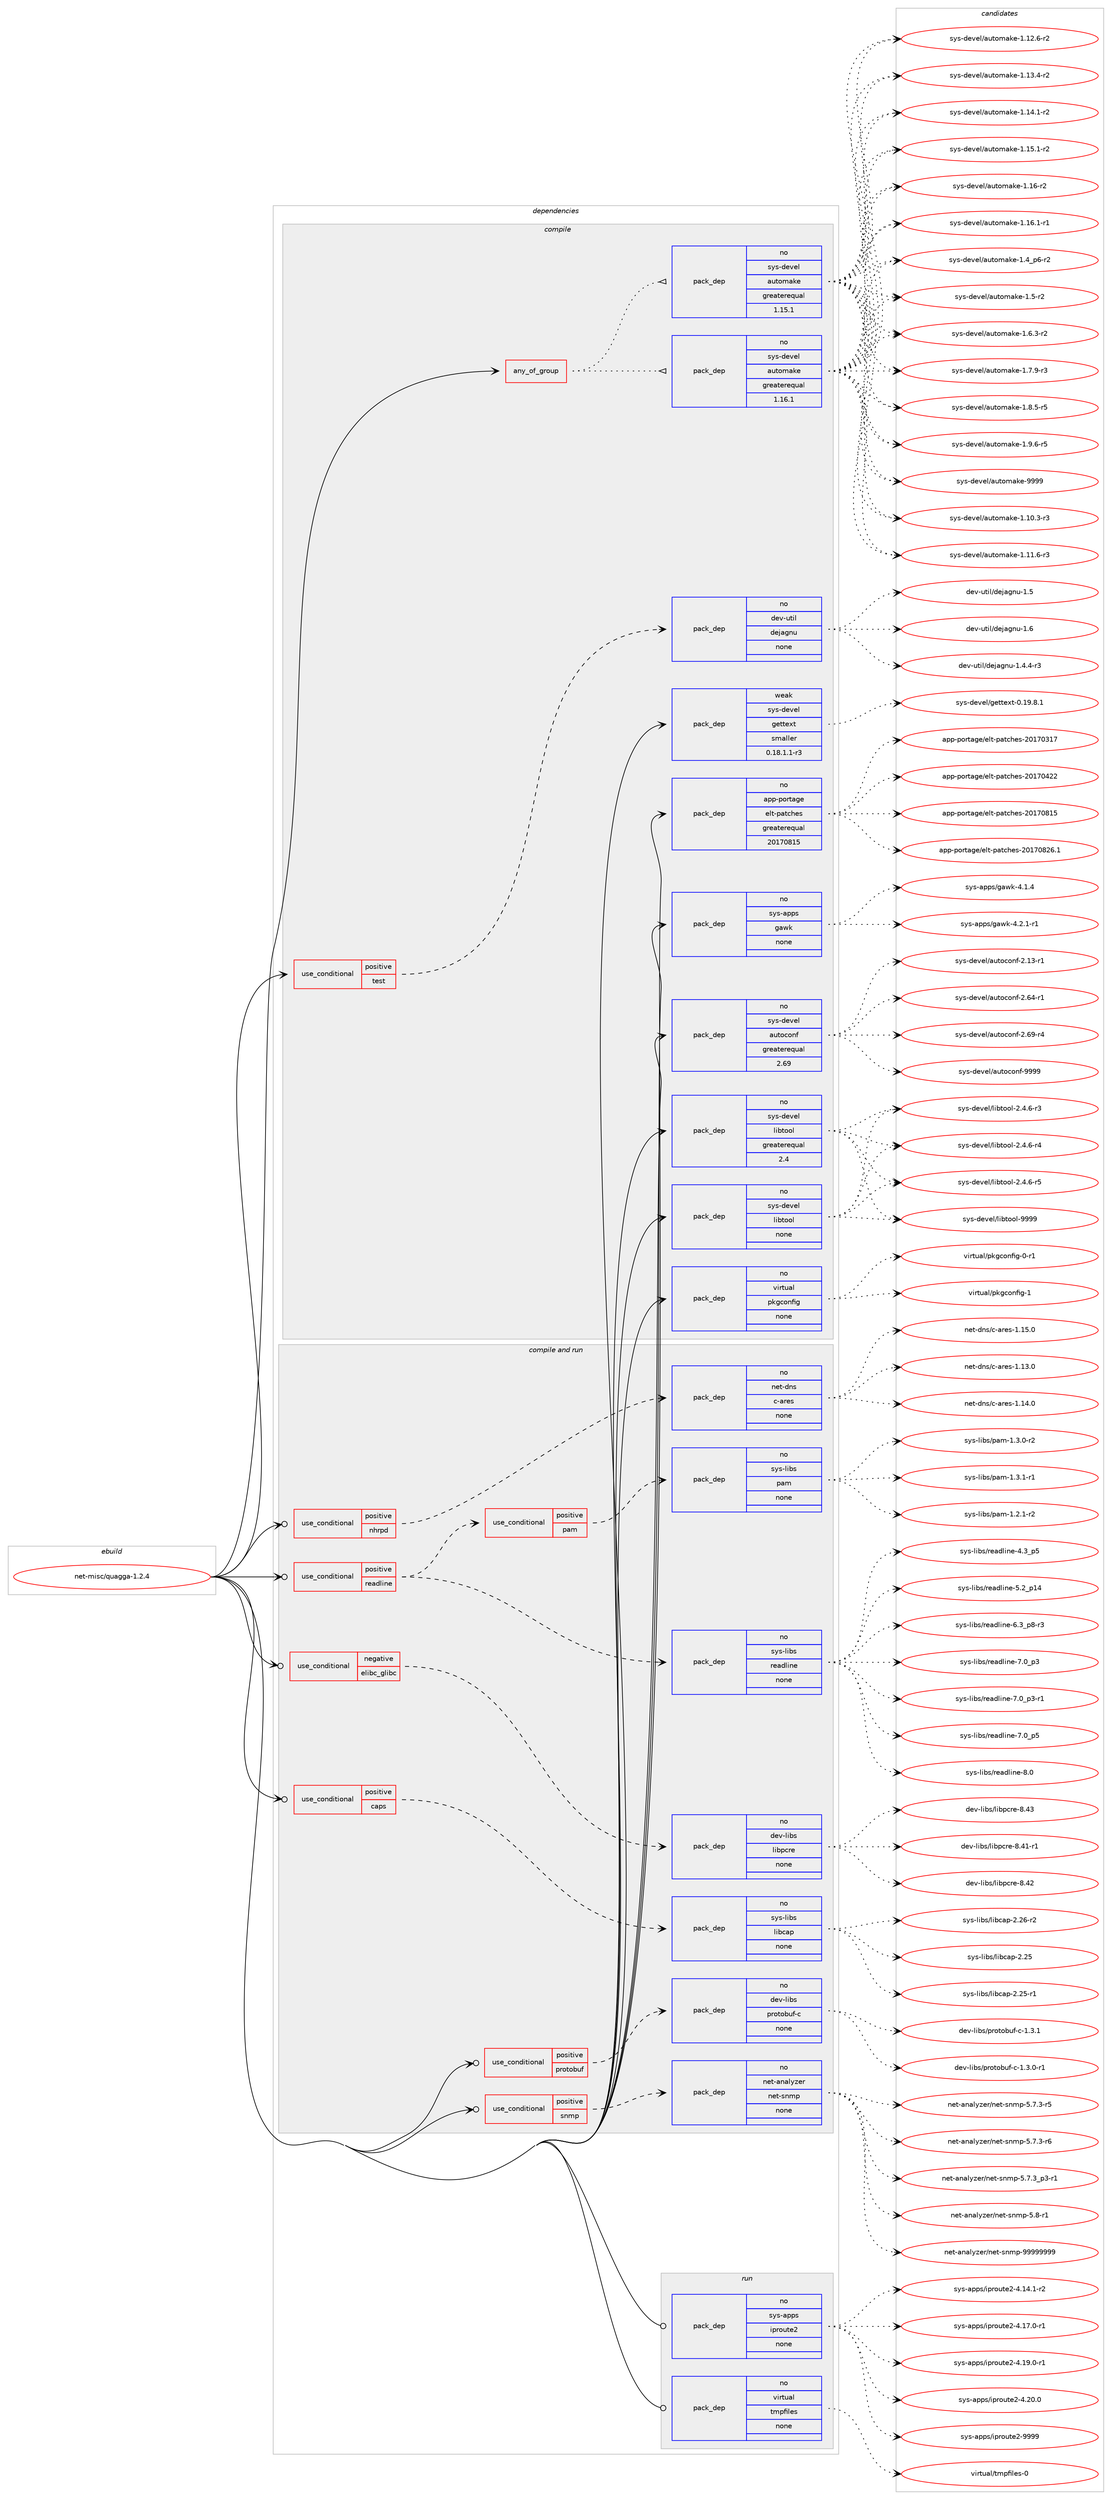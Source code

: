 digraph prolog {

# *************
# Graph options
# *************

newrank=true;
concentrate=true;
compound=true;
graph [rankdir=LR,fontname=Helvetica,fontsize=10,ranksep=1.5];#, ranksep=2.5, nodesep=0.2];
edge  [arrowhead=vee];
node  [fontname=Helvetica,fontsize=10];

# **********
# The ebuild
# **********

subgraph cluster_leftcol {
color=gray;
rank=same;
label=<<i>ebuild</i>>;
id [label="net-misc/quagga-1.2.4", color=red, width=4, href="../net-misc/quagga-1.2.4.svg"];
}

# ****************
# The dependencies
# ****************

subgraph cluster_midcol {
color=gray;
label=<<i>dependencies</i>>;
subgraph cluster_compile {
fillcolor="#eeeeee";
style=filled;
label=<<i>compile</i>>;
subgraph any26429 {
dependency1671362 [label=<<TABLE BORDER="0" CELLBORDER="1" CELLSPACING="0" CELLPADDING="4"><TR><TD CELLPADDING="10">any_of_group</TD></TR></TABLE>>, shape=none, color=red];subgraph pack1195004 {
dependency1671363 [label=<<TABLE BORDER="0" CELLBORDER="1" CELLSPACING="0" CELLPADDING="4" WIDTH="220"><TR><TD ROWSPAN="6" CELLPADDING="30">pack_dep</TD></TR><TR><TD WIDTH="110">no</TD></TR><TR><TD>sys-devel</TD></TR><TR><TD>automake</TD></TR><TR><TD>greaterequal</TD></TR><TR><TD>1.16.1</TD></TR></TABLE>>, shape=none, color=blue];
}
dependency1671362:e -> dependency1671363:w [weight=20,style="dotted",arrowhead="oinv"];
subgraph pack1195005 {
dependency1671364 [label=<<TABLE BORDER="0" CELLBORDER="1" CELLSPACING="0" CELLPADDING="4" WIDTH="220"><TR><TD ROWSPAN="6" CELLPADDING="30">pack_dep</TD></TR><TR><TD WIDTH="110">no</TD></TR><TR><TD>sys-devel</TD></TR><TR><TD>automake</TD></TR><TR><TD>greaterequal</TD></TR><TR><TD>1.15.1</TD></TR></TABLE>>, shape=none, color=blue];
}
dependency1671362:e -> dependency1671364:w [weight=20,style="dotted",arrowhead="oinv"];
}
id:e -> dependency1671362:w [weight=20,style="solid",arrowhead="vee"];
subgraph cond449105 {
dependency1671365 [label=<<TABLE BORDER="0" CELLBORDER="1" CELLSPACING="0" CELLPADDING="4"><TR><TD ROWSPAN="3" CELLPADDING="10">use_conditional</TD></TR><TR><TD>positive</TD></TR><TR><TD>test</TD></TR></TABLE>>, shape=none, color=red];
subgraph pack1195006 {
dependency1671366 [label=<<TABLE BORDER="0" CELLBORDER="1" CELLSPACING="0" CELLPADDING="4" WIDTH="220"><TR><TD ROWSPAN="6" CELLPADDING="30">pack_dep</TD></TR><TR><TD WIDTH="110">no</TD></TR><TR><TD>dev-util</TD></TR><TR><TD>dejagnu</TD></TR><TR><TD>none</TD></TR><TR><TD></TD></TR></TABLE>>, shape=none, color=blue];
}
dependency1671365:e -> dependency1671366:w [weight=20,style="dashed",arrowhead="vee"];
}
id:e -> dependency1671365:w [weight=20,style="solid",arrowhead="vee"];
subgraph pack1195007 {
dependency1671367 [label=<<TABLE BORDER="0" CELLBORDER="1" CELLSPACING="0" CELLPADDING="4" WIDTH="220"><TR><TD ROWSPAN="6" CELLPADDING="30">pack_dep</TD></TR><TR><TD WIDTH="110">no</TD></TR><TR><TD>app-portage</TD></TR><TR><TD>elt-patches</TD></TR><TR><TD>greaterequal</TD></TR><TR><TD>20170815</TD></TR></TABLE>>, shape=none, color=blue];
}
id:e -> dependency1671367:w [weight=20,style="solid",arrowhead="vee"];
subgraph pack1195008 {
dependency1671368 [label=<<TABLE BORDER="0" CELLBORDER="1" CELLSPACING="0" CELLPADDING="4" WIDTH="220"><TR><TD ROWSPAN="6" CELLPADDING="30">pack_dep</TD></TR><TR><TD WIDTH="110">no</TD></TR><TR><TD>sys-apps</TD></TR><TR><TD>gawk</TD></TR><TR><TD>none</TD></TR><TR><TD></TD></TR></TABLE>>, shape=none, color=blue];
}
id:e -> dependency1671368:w [weight=20,style="solid",arrowhead="vee"];
subgraph pack1195009 {
dependency1671369 [label=<<TABLE BORDER="0" CELLBORDER="1" CELLSPACING="0" CELLPADDING="4" WIDTH="220"><TR><TD ROWSPAN="6" CELLPADDING="30">pack_dep</TD></TR><TR><TD WIDTH="110">no</TD></TR><TR><TD>sys-devel</TD></TR><TR><TD>autoconf</TD></TR><TR><TD>greaterequal</TD></TR><TR><TD>2.69</TD></TR></TABLE>>, shape=none, color=blue];
}
id:e -> dependency1671369:w [weight=20,style="solid",arrowhead="vee"];
subgraph pack1195010 {
dependency1671370 [label=<<TABLE BORDER="0" CELLBORDER="1" CELLSPACING="0" CELLPADDING="4" WIDTH="220"><TR><TD ROWSPAN="6" CELLPADDING="30">pack_dep</TD></TR><TR><TD WIDTH="110">no</TD></TR><TR><TD>sys-devel</TD></TR><TR><TD>libtool</TD></TR><TR><TD>greaterequal</TD></TR><TR><TD>2.4</TD></TR></TABLE>>, shape=none, color=blue];
}
id:e -> dependency1671370:w [weight=20,style="solid",arrowhead="vee"];
subgraph pack1195011 {
dependency1671371 [label=<<TABLE BORDER="0" CELLBORDER="1" CELLSPACING="0" CELLPADDING="4" WIDTH="220"><TR><TD ROWSPAN="6" CELLPADDING="30">pack_dep</TD></TR><TR><TD WIDTH="110">no</TD></TR><TR><TD>sys-devel</TD></TR><TR><TD>libtool</TD></TR><TR><TD>none</TD></TR><TR><TD></TD></TR></TABLE>>, shape=none, color=blue];
}
id:e -> dependency1671371:w [weight=20,style="solid",arrowhead="vee"];
subgraph pack1195012 {
dependency1671372 [label=<<TABLE BORDER="0" CELLBORDER="1" CELLSPACING="0" CELLPADDING="4" WIDTH="220"><TR><TD ROWSPAN="6" CELLPADDING="30">pack_dep</TD></TR><TR><TD WIDTH="110">no</TD></TR><TR><TD>virtual</TD></TR><TR><TD>pkgconfig</TD></TR><TR><TD>none</TD></TR><TR><TD></TD></TR></TABLE>>, shape=none, color=blue];
}
id:e -> dependency1671372:w [weight=20,style="solid",arrowhead="vee"];
subgraph pack1195013 {
dependency1671373 [label=<<TABLE BORDER="0" CELLBORDER="1" CELLSPACING="0" CELLPADDING="4" WIDTH="220"><TR><TD ROWSPAN="6" CELLPADDING="30">pack_dep</TD></TR><TR><TD WIDTH="110">weak</TD></TR><TR><TD>sys-devel</TD></TR><TR><TD>gettext</TD></TR><TR><TD>smaller</TD></TR><TR><TD>0.18.1.1-r3</TD></TR></TABLE>>, shape=none, color=blue];
}
id:e -> dependency1671373:w [weight=20,style="solid",arrowhead="vee"];
}
subgraph cluster_compileandrun {
fillcolor="#eeeeee";
style=filled;
label=<<i>compile and run</i>>;
subgraph cond449106 {
dependency1671374 [label=<<TABLE BORDER="0" CELLBORDER="1" CELLSPACING="0" CELLPADDING="4"><TR><TD ROWSPAN="3" CELLPADDING="10">use_conditional</TD></TR><TR><TD>negative</TD></TR><TR><TD>elibc_glibc</TD></TR></TABLE>>, shape=none, color=red];
subgraph pack1195014 {
dependency1671375 [label=<<TABLE BORDER="0" CELLBORDER="1" CELLSPACING="0" CELLPADDING="4" WIDTH="220"><TR><TD ROWSPAN="6" CELLPADDING="30">pack_dep</TD></TR><TR><TD WIDTH="110">no</TD></TR><TR><TD>dev-libs</TD></TR><TR><TD>libpcre</TD></TR><TR><TD>none</TD></TR><TR><TD></TD></TR></TABLE>>, shape=none, color=blue];
}
dependency1671374:e -> dependency1671375:w [weight=20,style="dashed",arrowhead="vee"];
}
id:e -> dependency1671374:w [weight=20,style="solid",arrowhead="odotvee"];
subgraph cond449107 {
dependency1671376 [label=<<TABLE BORDER="0" CELLBORDER="1" CELLSPACING="0" CELLPADDING="4"><TR><TD ROWSPAN="3" CELLPADDING="10">use_conditional</TD></TR><TR><TD>positive</TD></TR><TR><TD>caps</TD></TR></TABLE>>, shape=none, color=red];
subgraph pack1195015 {
dependency1671377 [label=<<TABLE BORDER="0" CELLBORDER="1" CELLSPACING="0" CELLPADDING="4" WIDTH="220"><TR><TD ROWSPAN="6" CELLPADDING="30">pack_dep</TD></TR><TR><TD WIDTH="110">no</TD></TR><TR><TD>sys-libs</TD></TR><TR><TD>libcap</TD></TR><TR><TD>none</TD></TR><TR><TD></TD></TR></TABLE>>, shape=none, color=blue];
}
dependency1671376:e -> dependency1671377:w [weight=20,style="dashed",arrowhead="vee"];
}
id:e -> dependency1671376:w [weight=20,style="solid",arrowhead="odotvee"];
subgraph cond449108 {
dependency1671378 [label=<<TABLE BORDER="0" CELLBORDER="1" CELLSPACING="0" CELLPADDING="4"><TR><TD ROWSPAN="3" CELLPADDING="10">use_conditional</TD></TR><TR><TD>positive</TD></TR><TR><TD>nhrpd</TD></TR></TABLE>>, shape=none, color=red];
subgraph pack1195016 {
dependency1671379 [label=<<TABLE BORDER="0" CELLBORDER="1" CELLSPACING="0" CELLPADDING="4" WIDTH="220"><TR><TD ROWSPAN="6" CELLPADDING="30">pack_dep</TD></TR><TR><TD WIDTH="110">no</TD></TR><TR><TD>net-dns</TD></TR><TR><TD>c-ares</TD></TR><TR><TD>none</TD></TR><TR><TD></TD></TR></TABLE>>, shape=none, color=blue];
}
dependency1671378:e -> dependency1671379:w [weight=20,style="dashed",arrowhead="vee"];
}
id:e -> dependency1671378:w [weight=20,style="solid",arrowhead="odotvee"];
subgraph cond449109 {
dependency1671380 [label=<<TABLE BORDER="0" CELLBORDER="1" CELLSPACING="0" CELLPADDING="4"><TR><TD ROWSPAN="3" CELLPADDING="10">use_conditional</TD></TR><TR><TD>positive</TD></TR><TR><TD>protobuf</TD></TR></TABLE>>, shape=none, color=red];
subgraph pack1195017 {
dependency1671381 [label=<<TABLE BORDER="0" CELLBORDER="1" CELLSPACING="0" CELLPADDING="4" WIDTH="220"><TR><TD ROWSPAN="6" CELLPADDING="30">pack_dep</TD></TR><TR><TD WIDTH="110">no</TD></TR><TR><TD>dev-libs</TD></TR><TR><TD>protobuf-c</TD></TR><TR><TD>none</TD></TR><TR><TD></TD></TR></TABLE>>, shape=none, color=blue];
}
dependency1671380:e -> dependency1671381:w [weight=20,style="dashed",arrowhead="vee"];
}
id:e -> dependency1671380:w [weight=20,style="solid",arrowhead="odotvee"];
subgraph cond449110 {
dependency1671382 [label=<<TABLE BORDER="0" CELLBORDER="1" CELLSPACING="0" CELLPADDING="4"><TR><TD ROWSPAN="3" CELLPADDING="10">use_conditional</TD></TR><TR><TD>positive</TD></TR><TR><TD>readline</TD></TR></TABLE>>, shape=none, color=red];
subgraph pack1195018 {
dependency1671383 [label=<<TABLE BORDER="0" CELLBORDER="1" CELLSPACING="0" CELLPADDING="4" WIDTH="220"><TR><TD ROWSPAN="6" CELLPADDING="30">pack_dep</TD></TR><TR><TD WIDTH="110">no</TD></TR><TR><TD>sys-libs</TD></TR><TR><TD>readline</TD></TR><TR><TD>none</TD></TR><TR><TD></TD></TR></TABLE>>, shape=none, color=blue];
}
dependency1671382:e -> dependency1671383:w [weight=20,style="dashed",arrowhead="vee"];
subgraph cond449111 {
dependency1671384 [label=<<TABLE BORDER="0" CELLBORDER="1" CELLSPACING="0" CELLPADDING="4"><TR><TD ROWSPAN="3" CELLPADDING="10">use_conditional</TD></TR><TR><TD>positive</TD></TR><TR><TD>pam</TD></TR></TABLE>>, shape=none, color=red];
subgraph pack1195019 {
dependency1671385 [label=<<TABLE BORDER="0" CELLBORDER="1" CELLSPACING="0" CELLPADDING="4" WIDTH="220"><TR><TD ROWSPAN="6" CELLPADDING="30">pack_dep</TD></TR><TR><TD WIDTH="110">no</TD></TR><TR><TD>sys-libs</TD></TR><TR><TD>pam</TD></TR><TR><TD>none</TD></TR><TR><TD></TD></TR></TABLE>>, shape=none, color=blue];
}
dependency1671384:e -> dependency1671385:w [weight=20,style="dashed",arrowhead="vee"];
}
dependency1671382:e -> dependency1671384:w [weight=20,style="dashed",arrowhead="vee"];
}
id:e -> dependency1671382:w [weight=20,style="solid",arrowhead="odotvee"];
subgraph cond449112 {
dependency1671386 [label=<<TABLE BORDER="0" CELLBORDER="1" CELLSPACING="0" CELLPADDING="4"><TR><TD ROWSPAN="3" CELLPADDING="10">use_conditional</TD></TR><TR><TD>positive</TD></TR><TR><TD>snmp</TD></TR></TABLE>>, shape=none, color=red];
subgraph pack1195020 {
dependency1671387 [label=<<TABLE BORDER="0" CELLBORDER="1" CELLSPACING="0" CELLPADDING="4" WIDTH="220"><TR><TD ROWSPAN="6" CELLPADDING="30">pack_dep</TD></TR><TR><TD WIDTH="110">no</TD></TR><TR><TD>net-analyzer</TD></TR><TR><TD>net-snmp</TD></TR><TR><TD>none</TD></TR><TR><TD></TD></TR></TABLE>>, shape=none, color=blue];
}
dependency1671386:e -> dependency1671387:w [weight=20,style="dashed",arrowhead="vee"];
}
id:e -> dependency1671386:w [weight=20,style="solid",arrowhead="odotvee"];
}
subgraph cluster_run {
fillcolor="#eeeeee";
style=filled;
label=<<i>run</i>>;
subgraph pack1195021 {
dependency1671388 [label=<<TABLE BORDER="0" CELLBORDER="1" CELLSPACING="0" CELLPADDING="4" WIDTH="220"><TR><TD ROWSPAN="6" CELLPADDING="30">pack_dep</TD></TR><TR><TD WIDTH="110">no</TD></TR><TR><TD>sys-apps</TD></TR><TR><TD>iproute2</TD></TR><TR><TD>none</TD></TR><TR><TD></TD></TR></TABLE>>, shape=none, color=blue];
}
id:e -> dependency1671388:w [weight=20,style="solid",arrowhead="odot"];
subgraph pack1195022 {
dependency1671389 [label=<<TABLE BORDER="0" CELLBORDER="1" CELLSPACING="0" CELLPADDING="4" WIDTH="220"><TR><TD ROWSPAN="6" CELLPADDING="30">pack_dep</TD></TR><TR><TD WIDTH="110">no</TD></TR><TR><TD>virtual</TD></TR><TR><TD>tmpfiles</TD></TR><TR><TD>none</TD></TR><TR><TD></TD></TR></TABLE>>, shape=none, color=blue];
}
id:e -> dependency1671389:w [weight=20,style="solid",arrowhead="odot"];
}
}

# **************
# The candidates
# **************

subgraph cluster_choices {
rank=same;
color=gray;
label=<<i>candidates</i>>;

subgraph choice1195004 {
color=black;
nodesep=1;
choice11512111545100101118101108479711711611110997107101454946494846514511451 [label="sys-devel/automake-1.10.3-r3", color=red, width=4,href="../sys-devel/automake-1.10.3-r3.svg"];
choice11512111545100101118101108479711711611110997107101454946494946544511451 [label="sys-devel/automake-1.11.6-r3", color=red, width=4,href="../sys-devel/automake-1.11.6-r3.svg"];
choice11512111545100101118101108479711711611110997107101454946495046544511450 [label="sys-devel/automake-1.12.6-r2", color=red, width=4,href="../sys-devel/automake-1.12.6-r2.svg"];
choice11512111545100101118101108479711711611110997107101454946495146524511450 [label="sys-devel/automake-1.13.4-r2", color=red, width=4,href="../sys-devel/automake-1.13.4-r2.svg"];
choice11512111545100101118101108479711711611110997107101454946495246494511450 [label="sys-devel/automake-1.14.1-r2", color=red, width=4,href="../sys-devel/automake-1.14.1-r2.svg"];
choice11512111545100101118101108479711711611110997107101454946495346494511450 [label="sys-devel/automake-1.15.1-r2", color=red, width=4,href="../sys-devel/automake-1.15.1-r2.svg"];
choice1151211154510010111810110847971171161111099710710145494649544511450 [label="sys-devel/automake-1.16-r2", color=red, width=4,href="../sys-devel/automake-1.16-r2.svg"];
choice11512111545100101118101108479711711611110997107101454946495446494511449 [label="sys-devel/automake-1.16.1-r1", color=red, width=4,href="../sys-devel/automake-1.16.1-r1.svg"];
choice115121115451001011181011084797117116111109971071014549465295112544511450 [label="sys-devel/automake-1.4_p6-r2", color=red, width=4,href="../sys-devel/automake-1.4_p6-r2.svg"];
choice11512111545100101118101108479711711611110997107101454946534511450 [label="sys-devel/automake-1.5-r2", color=red, width=4,href="../sys-devel/automake-1.5-r2.svg"];
choice115121115451001011181011084797117116111109971071014549465446514511450 [label="sys-devel/automake-1.6.3-r2", color=red, width=4,href="../sys-devel/automake-1.6.3-r2.svg"];
choice115121115451001011181011084797117116111109971071014549465546574511451 [label="sys-devel/automake-1.7.9-r3", color=red, width=4,href="../sys-devel/automake-1.7.9-r3.svg"];
choice115121115451001011181011084797117116111109971071014549465646534511453 [label="sys-devel/automake-1.8.5-r5", color=red, width=4,href="../sys-devel/automake-1.8.5-r5.svg"];
choice115121115451001011181011084797117116111109971071014549465746544511453 [label="sys-devel/automake-1.9.6-r5", color=red, width=4,href="../sys-devel/automake-1.9.6-r5.svg"];
choice115121115451001011181011084797117116111109971071014557575757 [label="sys-devel/automake-9999", color=red, width=4,href="../sys-devel/automake-9999.svg"];
dependency1671363:e -> choice11512111545100101118101108479711711611110997107101454946494846514511451:w [style=dotted,weight="100"];
dependency1671363:e -> choice11512111545100101118101108479711711611110997107101454946494946544511451:w [style=dotted,weight="100"];
dependency1671363:e -> choice11512111545100101118101108479711711611110997107101454946495046544511450:w [style=dotted,weight="100"];
dependency1671363:e -> choice11512111545100101118101108479711711611110997107101454946495146524511450:w [style=dotted,weight="100"];
dependency1671363:e -> choice11512111545100101118101108479711711611110997107101454946495246494511450:w [style=dotted,weight="100"];
dependency1671363:e -> choice11512111545100101118101108479711711611110997107101454946495346494511450:w [style=dotted,weight="100"];
dependency1671363:e -> choice1151211154510010111810110847971171161111099710710145494649544511450:w [style=dotted,weight="100"];
dependency1671363:e -> choice11512111545100101118101108479711711611110997107101454946495446494511449:w [style=dotted,weight="100"];
dependency1671363:e -> choice115121115451001011181011084797117116111109971071014549465295112544511450:w [style=dotted,weight="100"];
dependency1671363:e -> choice11512111545100101118101108479711711611110997107101454946534511450:w [style=dotted,weight="100"];
dependency1671363:e -> choice115121115451001011181011084797117116111109971071014549465446514511450:w [style=dotted,weight="100"];
dependency1671363:e -> choice115121115451001011181011084797117116111109971071014549465546574511451:w [style=dotted,weight="100"];
dependency1671363:e -> choice115121115451001011181011084797117116111109971071014549465646534511453:w [style=dotted,weight="100"];
dependency1671363:e -> choice115121115451001011181011084797117116111109971071014549465746544511453:w [style=dotted,weight="100"];
dependency1671363:e -> choice115121115451001011181011084797117116111109971071014557575757:w [style=dotted,weight="100"];
}
subgraph choice1195005 {
color=black;
nodesep=1;
choice11512111545100101118101108479711711611110997107101454946494846514511451 [label="sys-devel/automake-1.10.3-r3", color=red, width=4,href="../sys-devel/automake-1.10.3-r3.svg"];
choice11512111545100101118101108479711711611110997107101454946494946544511451 [label="sys-devel/automake-1.11.6-r3", color=red, width=4,href="../sys-devel/automake-1.11.6-r3.svg"];
choice11512111545100101118101108479711711611110997107101454946495046544511450 [label="sys-devel/automake-1.12.6-r2", color=red, width=4,href="../sys-devel/automake-1.12.6-r2.svg"];
choice11512111545100101118101108479711711611110997107101454946495146524511450 [label="sys-devel/automake-1.13.4-r2", color=red, width=4,href="../sys-devel/automake-1.13.4-r2.svg"];
choice11512111545100101118101108479711711611110997107101454946495246494511450 [label="sys-devel/automake-1.14.1-r2", color=red, width=4,href="../sys-devel/automake-1.14.1-r2.svg"];
choice11512111545100101118101108479711711611110997107101454946495346494511450 [label="sys-devel/automake-1.15.1-r2", color=red, width=4,href="../sys-devel/automake-1.15.1-r2.svg"];
choice1151211154510010111810110847971171161111099710710145494649544511450 [label="sys-devel/automake-1.16-r2", color=red, width=4,href="../sys-devel/automake-1.16-r2.svg"];
choice11512111545100101118101108479711711611110997107101454946495446494511449 [label="sys-devel/automake-1.16.1-r1", color=red, width=4,href="../sys-devel/automake-1.16.1-r1.svg"];
choice115121115451001011181011084797117116111109971071014549465295112544511450 [label="sys-devel/automake-1.4_p6-r2", color=red, width=4,href="../sys-devel/automake-1.4_p6-r2.svg"];
choice11512111545100101118101108479711711611110997107101454946534511450 [label="sys-devel/automake-1.5-r2", color=red, width=4,href="../sys-devel/automake-1.5-r2.svg"];
choice115121115451001011181011084797117116111109971071014549465446514511450 [label="sys-devel/automake-1.6.3-r2", color=red, width=4,href="../sys-devel/automake-1.6.3-r2.svg"];
choice115121115451001011181011084797117116111109971071014549465546574511451 [label="sys-devel/automake-1.7.9-r3", color=red, width=4,href="../sys-devel/automake-1.7.9-r3.svg"];
choice115121115451001011181011084797117116111109971071014549465646534511453 [label="sys-devel/automake-1.8.5-r5", color=red, width=4,href="../sys-devel/automake-1.8.5-r5.svg"];
choice115121115451001011181011084797117116111109971071014549465746544511453 [label="sys-devel/automake-1.9.6-r5", color=red, width=4,href="../sys-devel/automake-1.9.6-r5.svg"];
choice115121115451001011181011084797117116111109971071014557575757 [label="sys-devel/automake-9999", color=red, width=4,href="../sys-devel/automake-9999.svg"];
dependency1671364:e -> choice11512111545100101118101108479711711611110997107101454946494846514511451:w [style=dotted,weight="100"];
dependency1671364:e -> choice11512111545100101118101108479711711611110997107101454946494946544511451:w [style=dotted,weight="100"];
dependency1671364:e -> choice11512111545100101118101108479711711611110997107101454946495046544511450:w [style=dotted,weight="100"];
dependency1671364:e -> choice11512111545100101118101108479711711611110997107101454946495146524511450:w [style=dotted,weight="100"];
dependency1671364:e -> choice11512111545100101118101108479711711611110997107101454946495246494511450:w [style=dotted,weight="100"];
dependency1671364:e -> choice11512111545100101118101108479711711611110997107101454946495346494511450:w [style=dotted,weight="100"];
dependency1671364:e -> choice1151211154510010111810110847971171161111099710710145494649544511450:w [style=dotted,weight="100"];
dependency1671364:e -> choice11512111545100101118101108479711711611110997107101454946495446494511449:w [style=dotted,weight="100"];
dependency1671364:e -> choice115121115451001011181011084797117116111109971071014549465295112544511450:w [style=dotted,weight="100"];
dependency1671364:e -> choice11512111545100101118101108479711711611110997107101454946534511450:w [style=dotted,weight="100"];
dependency1671364:e -> choice115121115451001011181011084797117116111109971071014549465446514511450:w [style=dotted,weight="100"];
dependency1671364:e -> choice115121115451001011181011084797117116111109971071014549465546574511451:w [style=dotted,weight="100"];
dependency1671364:e -> choice115121115451001011181011084797117116111109971071014549465646534511453:w [style=dotted,weight="100"];
dependency1671364:e -> choice115121115451001011181011084797117116111109971071014549465746544511453:w [style=dotted,weight="100"];
dependency1671364:e -> choice115121115451001011181011084797117116111109971071014557575757:w [style=dotted,weight="100"];
}
subgraph choice1195006 {
color=black;
nodesep=1;
choice1001011184511711610510847100101106971031101174549465246524511451 [label="dev-util/dejagnu-1.4.4-r3", color=red, width=4,href="../dev-util/dejagnu-1.4.4-r3.svg"];
choice10010111845117116105108471001011069710311011745494653 [label="dev-util/dejagnu-1.5", color=red, width=4,href="../dev-util/dejagnu-1.5.svg"];
choice10010111845117116105108471001011069710311011745494654 [label="dev-util/dejagnu-1.6", color=red, width=4,href="../dev-util/dejagnu-1.6.svg"];
dependency1671366:e -> choice1001011184511711610510847100101106971031101174549465246524511451:w [style=dotted,weight="100"];
dependency1671366:e -> choice10010111845117116105108471001011069710311011745494653:w [style=dotted,weight="100"];
dependency1671366:e -> choice10010111845117116105108471001011069710311011745494654:w [style=dotted,weight="100"];
}
subgraph choice1195007 {
color=black;
nodesep=1;
choice97112112451121111141169710310147101108116451129711699104101115455048495548514955 [label="app-portage/elt-patches-20170317", color=red, width=4,href="../app-portage/elt-patches-20170317.svg"];
choice97112112451121111141169710310147101108116451129711699104101115455048495548525050 [label="app-portage/elt-patches-20170422", color=red, width=4,href="../app-portage/elt-patches-20170422.svg"];
choice97112112451121111141169710310147101108116451129711699104101115455048495548564953 [label="app-portage/elt-patches-20170815", color=red, width=4,href="../app-portage/elt-patches-20170815.svg"];
choice971121124511211111411697103101471011081164511297116991041011154550484955485650544649 [label="app-portage/elt-patches-20170826.1", color=red, width=4,href="../app-portage/elt-patches-20170826.1.svg"];
dependency1671367:e -> choice97112112451121111141169710310147101108116451129711699104101115455048495548514955:w [style=dotted,weight="100"];
dependency1671367:e -> choice97112112451121111141169710310147101108116451129711699104101115455048495548525050:w [style=dotted,weight="100"];
dependency1671367:e -> choice97112112451121111141169710310147101108116451129711699104101115455048495548564953:w [style=dotted,weight="100"];
dependency1671367:e -> choice971121124511211111411697103101471011081164511297116991041011154550484955485650544649:w [style=dotted,weight="100"];
}
subgraph choice1195008 {
color=black;
nodesep=1;
choice11512111545971121121154710397119107455246494652 [label="sys-apps/gawk-4.1.4", color=red, width=4,href="../sys-apps/gawk-4.1.4.svg"];
choice115121115459711211211547103971191074552465046494511449 [label="sys-apps/gawk-4.2.1-r1", color=red, width=4,href="../sys-apps/gawk-4.2.1-r1.svg"];
dependency1671368:e -> choice11512111545971121121154710397119107455246494652:w [style=dotted,weight="100"];
dependency1671368:e -> choice115121115459711211211547103971191074552465046494511449:w [style=dotted,weight="100"];
}
subgraph choice1195009 {
color=black;
nodesep=1;
choice1151211154510010111810110847971171161119911111010245504649514511449 [label="sys-devel/autoconf-2.13-r1", color=red, width=4,href="../sys-devel/autoconf-2.13-r1.svg"];
choice1151211154510010111810110847971171161119911111010245504654524511449 [label="sys-devel/autoconf-2.64-r1", color=red, width=4,href="../sys-devel/autoconf-2.64-r1.svg"];
choice1151211154510010111810110847971171161119911111010245504654574511452 [label="sys-devel/autoconf-2.69-r4", color=red, width=4,href="../sys-devel/autoconf-2.69-r4.svg"];
choice115121115451001011181011084797117116111991111101024557575757 [label="sys-devel/autoconf-9999", color=red, width=4,href="../sys-devel/autoconf-9999.svg"];
dependency1671369:e -> choice1151211154510010111810110847971171161119911111010245504649514511449:w [style=dotted,weight="100"];
dependency1671369:e -> choice1151211154510010111810110847971171161119911111010245504654524511449:w [style=dotted,weight="100"];
dependency1671369:e -> choice1151211154510010111810110847971171161119911111010245504654574511452:w [style=dotted,weight="100"];
dependency1671369:e -> choice115121115451001011181011084797117116111991111101024557575757:w [style=dotted,weight="100"];
}
subgraph choice1195010 {
color=black;
nodesep=1;
choice1151211154510010111810110847108105981161111111084550465246544511451 [label="sys-devel/libtool-2.4.6-r3", color=red, width=4,href="../sys-devel/libtool-2.4.6-r3.svg"];
choice1151211154510010111810110847108105981161111111084550465246544511452 [label="sys-devel/libtool-2.4.6-r4", color=red, width=4,href="../sys-devel/libtool-2.4.6-r4.svg"];
choice1151211154510010111810110847108105981161111111084550465246544511453 [label="sys-devel/libtool-2.4.6-r5", color=red, width=4,href="../sys-devel/libtool-2.4.6-r5.svg"];
choice1151211154510010111810110847108105981161111111084557575757 [label="sys-devel/libtool-9999", color=red, width=4,href="../sys-devel/libtool-9999.svg"];
dependency1671370:e -> choice1151211154510010111810110847108105981161111111084550465246544511451:w [style=dotted,weight="100"];
dependency1671370:e -> choice1151211154510010111810110847108105981161111111084550465246544511452:w [style=dotted,weight="100"];
dependency1671370:e -> choice1151211154510010111810110847108105981161111111084550465246544511453:w [style=dotted,weight="100"];
dependency1671370:e -> choice1151211154510010111810110847108105981161111111084557575757:w [style=dotted,weight="100"];
}
subgraph choice1195011 {
color=black;
nodesep=1;
choice1151211154510010111810110847108105981161111111084550465246544511451 [label="sys-devel/libtool-2.4.6-r3", color=red, width=4,href="../sys-devel/libtool-2.4.6-r3.svg"];
choice1151211154510010111810110847108105981161111111084550465246544511452 [label="sys-devel/libtool-2.4.6-r4", color=red, width=4,href="../sys-devel/libtool-2.4.6-r4.svg"];
choice1151211154510010111810110847108105981161111111084550465246544511453 [label="sys-devel/libtool-2.4.6-r5", color=red, width=4,href="../sys-devel/libtool-2.4.6-r5.svg"];
choice1151211154510010111810110847108105981161111111084557575757 [label="sys-devel/libtool-9999", color=red, width=4,href="../sys-devel/libtool-9999.svg"];
dependency1671371:e -> choice1151211154510010111810110847108105981161111111084550465246544511451:w [style=dotted,weight="100"];
dependency1671371:e -> choice1151211154510010111810110847108105981161111111084550465246544511452:w [style=dotted,weight="100"];
dependency1671371:e -> choice1151211154510010111810110847108105981161111111084550465246544511453:w [style=dotted,weight="100"];
dependency1671371:e -> choice1151211154510010111810110847108105981161111111084557575757:w [style=dotted,weight="100"];
}
subgraph choice1195012 {
color=black;
nodesep=1;
choice11810511411611797108471121071039911111010210510345484511449 [label="virtual/pkgconfig-0-r1", color=red, width=4,href="../virtual/pkgconfig-0-r1.svg"];
choice1181051141161179710847112107103991111101021051034549 [label="virtual/pkgconfig-1", color=red, width=4,href="../virtual/pkgconfig-1.svg"];
dependency1671372:e -> choice11810511411611797108471121071039911111010210510345484511449:w [style=dotted,weight="100"];
dependency1671372:e -> choice1181051141161179710847112107103991111101021051034549:w [style=dotted,weight="100"];
}
subgraph choice1195013 {
color=black;
nodesep=1;
choice1151211154510010111810110847103101116116101120116454846495746564649 [label="sys-devel/gettext-0.19.8.1", color=red, width=4,href="../sys-devel/gettext-0.19.8.1.svg"];
dependency1671373:e -> choice1151211154510010111810110847103101116116101120116454846495746564649:w [style=dotted,weight="100"];
}
subgraph choice1195014 {
color=black;
nodesep=1;
choice100101118451081059811547108105981129911410145564652494511449 [label="dev-libs/libpcre-8.41-r1", color=red, width=4,href="../dev-libs/libpcre-8.41-r1.svg"];
choice10010111845108105981154710810598112991141014556465250 [label="dev-libs/libpcre-8.42", color=red, width=4,href="../dev-libs/libpcre-8.42.svg"];
choice10010111845108105981154710810598112991141014556465251 [label="dev-libs/libpcre-8.43", color=red, width=4,href="../dev-libs/libpcre-8.43.svg"];
dependency1671375:e -> choice100101118451081059811547108105981129911410145564652494511449:w [style=dotted,weight="100"];
dependency1671375:e -> choice10010111845108105981154710810598112991141014556465250:w [style=dotted,weight="100"];
dependency1671375:e -> choice10010111845108105981154710810598112991141014556465251:w [style=dotted,weight="100"];
}
subgraph choice1195015 {
color=black;
nodesep=1;
choice1151211154510810598115471081059899971124550465053 [label="sys-libs/libcap-2.25", color=red, width=4,href="../sys-libs/libcap-2.25.svg"];
choice11512111545108105981154710810598999711245504650534511449 [label="sys-libs/libcap-2.25-r1", color=red, width=4,href="../sys-libs/libcap-2.25-r1.svg"];
choice11512111545108105981154710810598999711245504650544511450 [label="sys-libs/libcap-2.26-r2", color=red, width=4,href="../sys-libs/libcap-2.26-r2.svg"];
dependency1671377:e -> choice1151211154510810598115471081059899971124550465053:w [style=dotted,weight="100"];
dependency1671377:e -> choice11512111545108105981154710810598999711245504650534511449:w [style=dotted,weight="100"];
dependency1671377:e -> choice11512111545108105981154710810598999711245504650544511450:w [style=dotted,weight="100"];
}
subgraph choice1195016 {
color=black;
nodesep=1;
choice110101116451001101154799459711410111545494649514648 [label="net-dns/c-ares-1.13.0", color=red, width=4,href="../net-dns/c-ares-1.13.0.svg"];
choice110101116451001101154799459711410111545494649524648 [label="net-dns/c-ares-1.14.0", color=red, width=4,href="../net-dns/c-ares-1.14.0.svg"];
choice110101116451001101154799459711410111545494649534648 [label="net-dns/c-ares-1.15.0", color=red, width=4,href="../net-dns/c-ares-1.15.0.svg"];
dependency1671379:e -> choice110101116451001101154799459711410111545494649514648:w [style=dotted,weight="100"];
dependency1671379:e -> choice110101116451001101154799459711410111545494649524648:w [style=dotted,weight="100"];
dependency1671379:e -> choice110101116451001101154799459711410111545494649534648:w [style=dotted,weight="100"];
}
subgraph choice1195017 {
color=black;
nodesep=1;
choice1001011184510810598115471121141111161119811710245994549465146484511449 [label="dev-libs/protobuf-c-1.3.0-r1", color=red, width=4,href="../dev-libs/protobuf-c-1.3.0-r1.svg"];
choice100101118451081059811547112114111116111981171024599454946514649 [label="dev-libs/protobuf-c-1.3.1", color=red, width=4,href="../dev-libs/protobuf-c-1.3.1.svg"];
dependency1671381:e -> choice1001011184510810598115471121141111161119811710245994549465146484511449:w [style=dotted,weight="100"];
dependency1671381:e -> choice100101118451081059811547112114111116111981171024599454946514649:w [style=dotted,weight="100"];
}
subgraph choice1195018 {
color=black;
nodesep=1;
choice11512111545108105981154711410197100108105110101455246519511253 [label="sys-libs/readline-4.3_p5", color=red, width=4,href="../sys-libs/readline-4.3_p5.svg"];
choice1151211154510810598115471141019710010810511010145534650951124952 [label="sys-libs/readline-5.2_p14", color=red, width=4,href="../sys-libs/readline-5.2_p14.svg"];
choice115121115451081059811547114101971001081051101014554465195112564511451 [label="sys-libs/readline-6.3_p8-r3", color=red, width=4,href="../sys-libs/readline-6.3_p8-r3.svg"];
choice11512111545108105981154711410197100108105110101455546489511251 [label="sys-libs/readline-7.0_p3", color=red, width=4,href="../sys-libs/readline-7.0_p3.svg"];
choice115121115451081059811547114101971001081051101014555464895112514511449 [label="sys-libs/readline-7.0_p3-r1", color=red, width=4,href="../sys-libs/readline-7.0_p3-r1.svg"];
choice11512111545108105981154711410197100108105110101455546489511253 [label="sys-libs/readline-7.0_p5", color=red, width=4,href="../sys-libs/readline-7.0_p5.svg"];
choice1151211154510810598115471141019710010810511010145564648 [label="sys-libs/readline-8.0", color=red, width=4,href="../sys-libs/readline-8.0.svg"];
dependency1671383:e -> choice11512111545108105981154711410197100108105110101455246519511253:w [style=dotted,weight="100"];
dependency1671383:e -> choice1151211154510810598115471141019710010810511010145534650951124952:w [style=dotted,weight="100"];
dependency1671383:e -> choice115121115451081059811547114101971001081051101014554465195112564511451:w [style=dotted,weight="100"];
dependency1671383:e -> choice11512111545108105981154711410197100108105110101455546489511251:w [style=dotted,weight="100"];
dependency1671383:e -> choice115121115451081059811547114101971001081051101014555464895112514511449:w [style=dotted,weight="100"];
dependency1671383:e -> choice11512111545108105981154711410197100108105110101455546489511253:w [style=dotted,weight="100"];
dependency1671383:e -> choice1151211154510810598115471141019710010810511010145564648:w [style=dotted,weight="100"];
}
subgraph choice1195019 {
color=black;
nodesep=1;
choice115121115451081059811547112971094549465046494511450 [label="sys-libs/pam-1.2.1-r2", color=red, width=4,href="../sys-libs/pam-1.2.1-r2.svg"];
choice115121115451081059811547112971094549465146484511450 [label="sys-libs/pam-1.3.0-r2", color=red, width=4,href="../sys-libs/pam-1.3.0-r2.svg"];
choice115121115451081059811547112971094549465146494511449 [label="sys-libs/pam-1.3.1-r1", color=red, width=4,href="../sys-libs/pam-1.3.1-r1.svg"];
dependency1671385:e -> choice115121115451081059811547112971094549465046494511450:w [style=dotted,weight="100"];
dependency1671385:e -> choice115121115451081059811547112971094549465146484511450:w [style=dotted,weight="100"];
dependency1671385:e -> choice115121115451081059811547112971094549465146494511449:w [style=dotted,weight="100"];
}
subgraph choice1195020 {
color=black;
nodesep=1;
choice11010111645971109710812112210111447110101116451151101091124553465546514511453 [label="net-analyzer/net-snmp-5.7.3-r5", color=red, width=4,href="../net-analyzer/net-snmp-5.7.3-r5.svg"];
choice11010111645971109710812112210111447110101116451151101091124553465546514511454 [label="net-analyzer/net-snmp-5.7.3-r6", color=red, width=4,href="../net-analyzer/net-snmp-5.7.3-r6.svg"];
choice110101116459711097108121122101114471101011164511511010911245534655465195112514511449 [label="net-analyzer/net-snmp-5.7.3_p3-r1", color=red, width=4,href="../net-analyzer/net-snmp-5.7.3_p3-r1.svg"];
choice1101011164597110971081211221011144711010111645115110109112455346564511449 [label="net-analyzer/net-snmp-5.8-r1", color=red, width=4,href="../net-analyzer/net-snmp-5.8-r1.svg"];
choice1101011164597110971081211221011144711010111645115110109112455757575757575757 [label="net-analyzer/net-snmp-99999999", color=red, width=4,href="../net-analyzer/net-snmp-99999999.svg"];
dependency1671387:e -> choice11010111645971109710812112210111447110101116451151101091124553465546514511453:w [style=dotted,weight="100"];
dependency1671387:e -> choice11010111645971109710812112210111447110101116451151101091124553465546514511454:w [style=dotted,weight="100"];
dependency1671387:e -> choice110101116459711097108121122101114471101011164511511010911245534655465195112514511449:w [style=dotted,weight="100"];
dependency1671387:e -> choice1101011164597110971081211221011144711010111645115110109112455346564511449:w [style=dotted,weight="100"];
dependency1671387:e -> choice1101011164597110971081211221011144711010111645115110109112455757575757575757:w [style=dotted,weight="100"];
}
subgraph choice1195021 {
color=black;
nodesep=1;
choice11512111545971121121154710511211411111711610150455246495246494511450 [label="sys-apps/iproute2-4.14.1-r2", color=red, width=4,href="../sys-apps/iproute2-4.14.1-r2.svg"];
choice11512111545971121121154710511211411111711610150455246495546484511449 [label="sys-apps/iproute2-4.17.0-r1", color=red, width=4,href="../sys-apps/iproute2-4.17.0-r1.svg"];
choice11512111545971121121154710511211411111711610150455246495746484511449 [label="sys-apps/iproute2-4.19.0-r1", color=red, width=4,href="../sys-apps/iproute2-4.19.0-r1.svg"];
choice1151211154597112112115471051121141111171161015045524650484648 [label="sys-apps/iproute2-4.20.0", color=red, width=4,href="../sys-apps/iproute2-4.20.0.svg"];
choice115121115459711211211547105112114111117116101504557575757 [label="sys-apps/iproute2-9999", color=red, width=4,href="../sys-apps/iproute2-9999.svg"];
dependency1671388:e -> choice11512111545971121121154710511211411111711610150455246495246494511450:w [style=dotted,weight="100"];
dependency1671388:e -> choice11512111545971121121154710511211411111711610150455246495546484511449:w [style=dotted,weight="100"];
dependency1671388:e -> choice11512111545971121121154710511211411111711610150455246495746484511449:w [style=dotted,weight="100"];
dependency1671388:e -> choice1151211154597112112115471051121141111171161015045524650484648:w [style=dotted,weight="100"];
dependency1671388:e -> choice115121115459711211211547105112114111117116101504557575757:w [style=dotted,weight="100"];
}
subgraph choice1195022 {
color=black;
nodesep=1;
choice11810511411611797108471161091121021051081011154548 [label="virtual/tmpfiles-0", color=red, width=4,href="../virtual/tmpfiles-0.svg"];
dependency1671389:e -> choice11810511411611797108471161091121021051081011154548:w [style=dotted,weight="100"];
}
}

}
